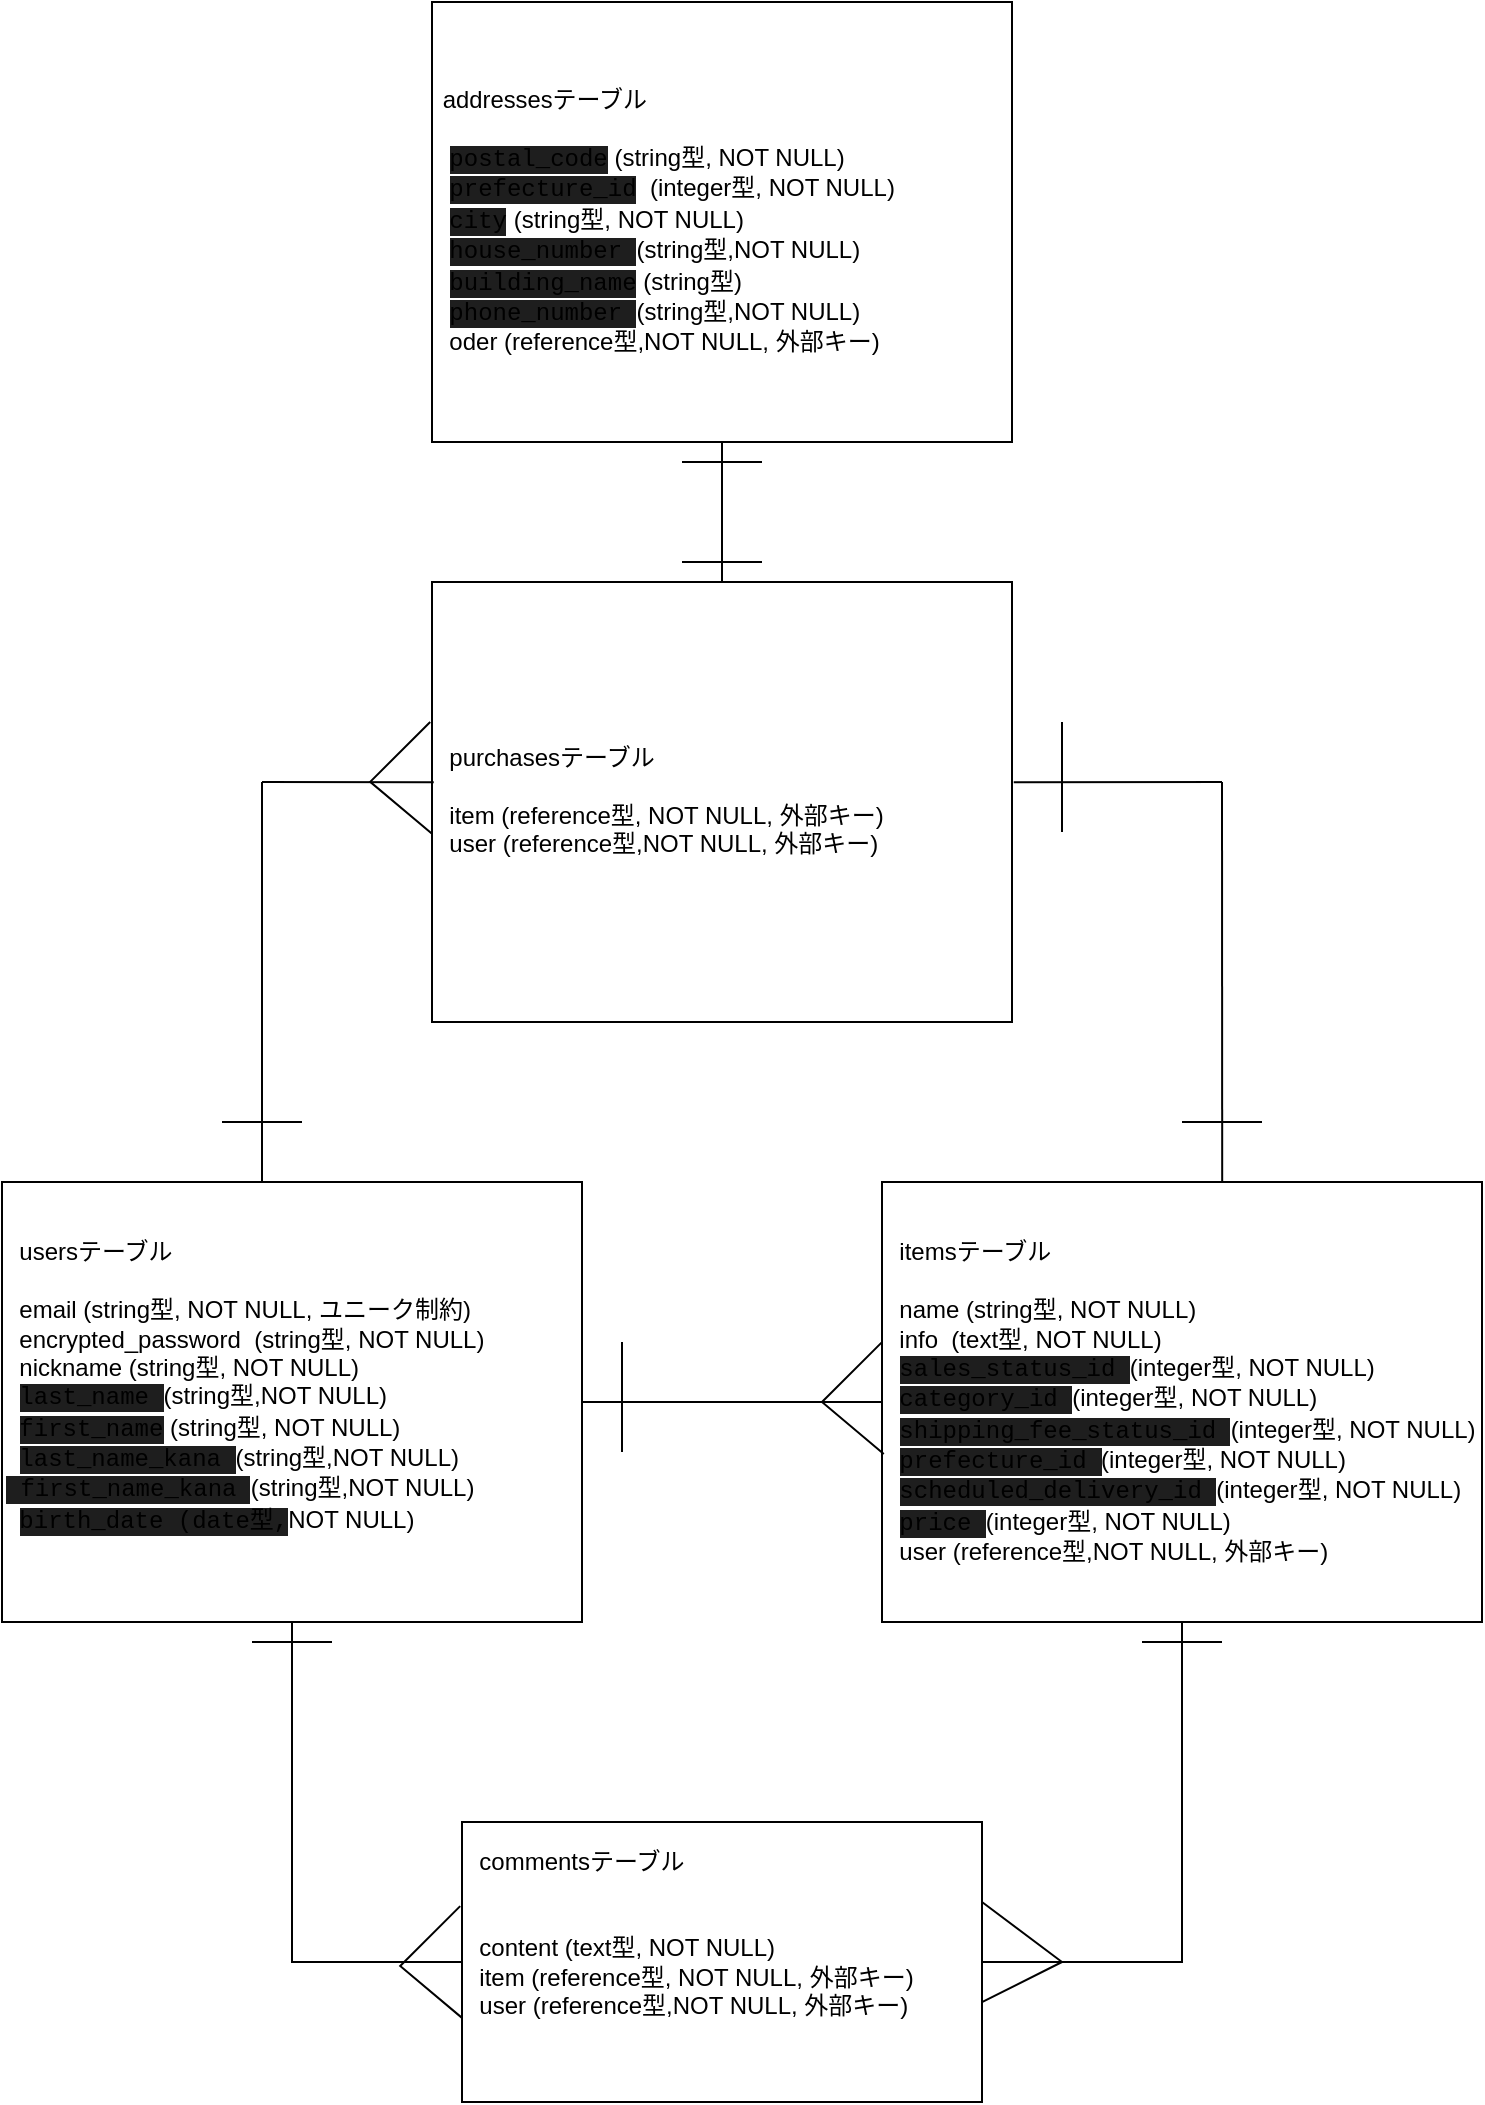 <mxfile>
    <diagram id="9FLPo9KnaYBnUHSvrETh" name="ページ1">
        <mxGraphModel dx="728" dy="557" grid="1" gridSize="10" guides="1" tooltips="1" connect="1" arrows="1" fold="1" page="1" pageScale="1" pageWidth="827" pageHeight="1169" math="0" shadow="0">
            <root>
                <mxCell id="0"/>
                <mxCell id="1" parent="0"/>
                <mxCell id="2" style="edgeStyle=none;html=1;exitX=1;exitY=0.5;exitDx=0;exitDy=0;fontSize=10;entryX=0;entryY=0.5;entryDx=0;entryDy=0;strokeColor=none;" parent="1" source="3" target="4" edge="1">
                    <mxGeometry relative="1" as="geometry">
                        <mxPoint x="500" y="740" as="targetPoint"/>
                    </mxGeometry>
                </mxCell>
                <mxCell id="3" value="&amp;nbsp; usersテーブル&lt;br&gt;&lt;br&gt;&amp;nbsp; email (string型, NOT NULL, ユニーク制約)&lt;br&gt;&amp;nbsp; encrypted_password&amp;nbsp; (string型, NOT NULL)&lt;br&gt;&amp;nbsp; nickname (string型, NOT NULL)&lt;br&gt;&amp;nbsp;&amp;nbsp;&lt;span style=&quot;background-color: rgb(30 , 30 , 30) ; font-family: &amp;#34;menlo&amp;#34; , &amp;#34;monaco&amp;#34; , &amp;#34;courier new&amp;#34; , monospace&quot;&gt;last_name&amp;nbsp;&lt;/span&gt;&lt;span&gt;(&lt;/span&gt;string&lt;span&gt;型,NOT NULL)&lt;/span&gt;&lt;br&gt;&amp;nbsp;&amp;nbsp;&lt;span style=&quot;background-color: rgb(30 , 30 , 30) ; font-family: &amp;#34;menlo&amp;#34; , &amp;#34;monaco&amp;#34; , &amp;#34;courier new&amp;#34; , monospace&quot;&gt;first_name&lt;/span&gt;&lt;span&gt;&amp;nbsp;(&lt;/span&gt;string&lt;span&gt;型, NOT NULL)&lt;/span&gt;&lt;br&gt;&amp;nbsp;&amp;nbsp;&lt;span style=&quot;background-color: rgb(30 , 30 , 30) ; font-family: &amp;#34;menlo&amp;#34; , &amp;#34;monaco&amp;#34; , &amp;#34;courier new&amp;#34; , monospace&quot;&gt;last_name_kana&amp;nbsp;&lt;/span&gt;&lt;span&gt;(&lt;/span&gt;string&lt;span&gt;型,NOT NULL)&lt;br&gt;&lt;/span&gt;&lt;span style=&quot;background-color: rgb(30 , 30 , 30) ; font-family: &amp;#34;menlo&amp;#34; , &amp;#34;monaco&amp;#34; , &amp;#34;courier new&amp;#34; , monospace&quot;&gt;&amp;nbsp;first_name_kana&amp;nbsp;&lt;/span&gt;&lt;span&gt;(&lt;/span&gt;string&lt;span&gt;型,NOT NULL)&lt;br&gt;&lt;/span&gt;&lt;span&gt;&amp;nbsp;&amp;nbsp;&lt;/span&gt;&lt;span style=&quot;background-color: rgb(30 , 30 , 30) ; font-family: &amp;#34;menlo&amp;#34; , &amp;#34;monaco&amp;#34; , &amp;#34;courier new&amp;#34; , monospace&quot;&gt;birth_date (date型,&lt;/span&gt;NOT NULL)&lt;br&gt;&lt;span style=&quot;background-color: rgb(30 , 30 , 30) ; color: rgb(212 , 212 , 212) ; font-family: &amp;#34;menlo&amp;#34; , &amp;#34;monaco&amp;#34; , &amp;#34;courier new&amp;#34; , monospace&quot;&gt;&lt;br&gt;&lt;/span&gt;" style="whiteSpace=wrap;html=1;align=left;" parent="1" vertex="1">
                    <mxGeometry x="100" y="590" width="290" height="220" as="geometry"/>
                </mxCell>
                <mxCell id="4" value="&amp;nbsp; itemsテーブル&lt;br&gt;&lt;br&gt;&amp;nbsp; name (string型, NOT NULL)&lt;br&gt;&amp;nbsp; info&amp;nbsp; (text型, NOT NULL)&lt;br&gt;&amp;nbsp;&amp;nbsp;&lt;span style=&quot;background-color: rgb(30 , 30 , 30) ; font-family: &amp;#34;menlo&amp;#34; , &amp;#34;monaco&amp;#34; , &amp;#34;courier new&amp;#34; , monospace&quot;&gt;sales_status_id&amp;nbsp;&lt;/span&gt;(integer型, NOT NULL)&lt;br&gt;&amp;nbsp; &lt;span style=&quot;background-color: rgb(30 , 30 , 30) ; font-family: &amp;#34;menlo&amp;#34; , &amp;#34;monaco&amp;#34; , &amp;#34;courier new&amp;#34; , monospace&quot;&gt;category_id&amp;nbsp;&lt;/span&gt;&lt;span&gt;(&lt;/span&gt;integer&lt;span&gt;型, NOT NULL)&lt;/span&gt;&lt;br&gt;&amp;nbsp;&amp;nbsp;&lt;span style=&quot;background-color: rgb(30 , 30 , 30) ; font-family: &amp;#34;menlo&amp;#34; , &amp;#34;monaco&amp;#34; , &amp;#34;courier new&amp;#34; , monospace&quot;&gt;shipping_fee_status_id&amp;nbsp;&lt;/span&gt;(integer型, NOT NULL)&lt;br&gt;&amp;nbsp;&amp;nbsp;&lt;span style=&quot;background-color: rgb(30 , 30 , 30) ; font-family: &amp;#34;menlo&amp;#34; , &amp;#34;monaco&amp;#34; , &amp;#34;courier new&amp;#34; , monospace&quot;&gt;prefecture_id&amp;nbsp;&lt;/span&gt;&lt;span&gt;(integer型, NOT NULL)&lt;/span&gt;&lt;br&gt;&amp;nbsp;&amp;nbsp;&lt;span style=&quot;background-color: rgb(30 , 30 , 30) ; font-family: &amp;#34;menlo&amp;#34; , &amp;#34;monaco&amp;#34; , &amp;#34;courier new&amp;#34; , monospace&quot;&gt;scheduled_delivery_id&amp;nbsp;&lt;/span&gt;&lt;span&gt;(&lt;/span&gt;integer&lt;span&gt;型, NOT NULL)&lt;/span&gt;&lt;br&gt;&amp;nbsp;&amp;nbsp;&lt;span style=&quot;background-color: rgb(30 , 30 , 30) ; font-family: &amp;#34;menlo&amp;#34; , &amp;#34;monaco&amp;#34; , &amp;#34;courier new&amp;#34; , monospace&quot;&gt;price&amp;nbsp;&lt;/span&gt;&lt;span&gt;(integer型, NOT NULL)&lt;br&gt;&amp;nbsp;&lt;/span&gt;&amp;nbsp;user (reference型,NOT NULL, 外部キー)" style="whiteSpace=wrap;html=1;align=left;" parent="1" vertex="1">
                    <mxGeometry x="540" y="590" width="300" height="220" as="geometry"/>
                </mxCell>
                <mxCell id="5" value="&amp;nbsp; commentsテーブル&lt;br&gt;&lt;br&gt;&amp;nbsp;&amp;nbsp;&lt;br&gt;&amp;nbsp; content (text型, NOT NULL)&lt;br&gt;&amp;nbsp; item (reference型, NOT NULL, 外部キー)&lt;br&gt;&amp;nbsp; user (reference型,NOT NULL, 外部キー)&lt;br&gt;&amp;nbsp;&amp;nbsp;&lt;br&gt;&amp;nbsp;&amp;nbsp;" style="whiteSpace=wrap;html=1;align=left;" parent="1" vertex="1">
                    <mxGeometry x="330" y="910" width="260" height="140" as="geometry"/>
                </mxCell>
                <mxCell id="6" value="" style="endArrow=none;html=1;fontSize=10;exitX=1;exitY=0.5;exitDx=0;exitDy=0;entryX=0;entryY=0.5;entryDx=0;entryDy=0;" parent="1" source="3" target="4" edge="1">
                    <mxGeometry width="50" height="50" relative="1" as="geometry">
                        <mxPoint x="440" y="830" as="sourcePoint"/>
                        <mxPoint x="490" y="780" as="targetPoint"/>
                    </mxGeometry>
                </mxCell>
                <mxCell id="7" value="" style="endArrow=none;html=1;fontSize=10;exitX=0.5;exitY=1;exitDx=0;exitDy=0;entryX=0;entryY=0.5;entryDx=0;entryDy=0;rounded=0;" parent="1" source="3" target="5" edge="1">
                    <mxGeometry width="50" height="50" relative="1" as="geometry">
                        <mxPoint x="440" y="830" as="sourcePoint"/>
                        <mxPoint x="490" y="780" as="targetPoint"/>
                        <Array as="points">
                            <mxPoint x="245" y="980"/>
                        </Array>
                    </mxGeometry>
                </mxCell>
                <mxCell id="8" value="" style="endArrow=none;html=1;rounded=0;fontSize=10;entryX=0.5;entryY=1;entryDx=0;entryDy=0;exitX=1;exitY=0.5;exitDx=0;exitDy=0;" parent="1" source="5" target="4" edge="1">
                    <mxGeometry width="50" height="50" relative="1" as="geometry">
                        <mxPoint x="440" y="830" as="sourcePoint"/>
                        <mxPoint x="490" y="780" as="targetPoint"/>
                        <Array as="points">
                            <mxPoint x="690" y="980"/>
                        </Array>
                    </mxGeometry>
                </mxCell>
                <mxCell id="9" value="" style="endArrow=none;html=1;rounded=0;fontSize=10;" parent="1" edge="1">
                    <mxGeometry width="50" height="50" relative="1" as="geometry">
                        <mxPoint x="410" y="725" as="sourcePoint"/>
                        <mxPoint x="410" y="670" as="targetPoint"/>
                        <Array as="points">
                            <mxPoint x="410" y="695"/>
                        </Array>
                    </mxGeometry>
                </mxCell>
                <mxCell id="10" value="" style="endArrow=none;html=1;rounded=0;fontSize=10;entryX=0;entryY=0.364;entryDx=0;entryDy=0;entryPerimeter=0;exitX=0.003;exitY=0.618;exitDx=0;exitDy=0;exitPerimeter=0;" parent="1" source="4" target="4" edge="1">
                    <mxGeometry width="50" height="50" relative="1" as="geometry">
                        <mxPoint x="520" y="730" as="sourcePoint"/>
                        <mxPoint x="530" y="670" as="targetPoint"/>
                        <Array as="points">
                            <mxPoint x="510" y="700"/>
                        </Array>
                    </mxGeometry>
                </mxCell>
                <mxCell id="11" value="" style="endArrow=none;html=1;rounded=0;fontSize=10;" parent="1" edge="1">
                    <mxGeometry width="50" height="50" relative="1" as="geometry">
                        <mxPoint x="225" y="820" as="sourcePoint"/>
                        <mxPoint x="265" y="820" as="targetPoint"/>
                        <Array as="points"/>
                    </mxGeometry>
                </mxCell>
                <mxCell id="12" value="" style="endArrow=none;html=1;rounded=0;fontSize=10;" parent="1" edge="1">
                    <mxGeometry width="50" height="50" relative="1" as="geometry">
                        <mxPoint x="670" y="820" as="sourcePoint"/>
                        <mxPoint x="710" y="820" as="targetPoint"/>
                        <Array as="points"/>
                    </mxGeometry>
                </mxCell>
                <mxCell id="13" value="" style="endArrow=none;html=1;rounded=0;fontSize=10;exitX=-0.008;exitY=0.643;exitDx=0;exitDy=0;exitPerimeter=0;" parent="1" edge="1">
                    <mxGeometry width="50" height="50" relative="1" as="geometry">
                        <mxPoint x="330" y="1000.02" as="sourcePoint"/>
                        <mxPoint x="330" y="950" as="targetPoint"/>
                    </mxGeometry>
                </mxCell>
                <mxCell id="14" value="" style="endArrow=none;html=1;rounded=0;fontSize=10;exitX=-0.008;exitY=0.643;exitDx=0;exitDy=0;exitPerimeter=0;" parent="1" edge="1">
                    <mxGeometry width="50" height="50" relative="1" as="geometry">
                        <mxPoint x="590" y="1000.02" as="sourcePoint"/>
                        <mxPoint x="590" y="950" as="targetPoint"/>
                        <Array as="points">
                            <mxPoint x="630" y="980"/>
                        </Array>
                    </mxGeometry>
                </mxCell>
                <mxCell id="18" value="" style="endArrow=none;html=1;rounded=0;fontSize=10;entryX=0;entryY=0.364;entryDx=0;entryDy=0;entryPerimeter=0;exitX=0.003;exitY=0.618;exitDx=0;exitDy=0;exitPerimeter=0;" parent="1" edge="1">
                    <mxGeometry width="50" height="50" relative="1" as="geometry">
                        <mxPoint x="330.0" y="1007.94" as="sourcePoint"/>
                        <mxPoint x="329.1" y="952.06" as="targetPoint"/>
                        <Array as="points">
                            <mxPoint x="299.1" y="981.98"/>
                        </Array>
                    </mxGeometry>
                </mxCell>
                <mxCell id="34" style="edgeStyle=none;html=1;exitX=0.5;exitY=0;exitDx=0;exitDy=0;entryX=0.5;entryY=1;entryDx=0;entryDy=0;fontColor=#F0F0F0;endArrow=none;endFill=0;" parent="1" source="21" target="32" edge="1">
                    <mxGeometry relative="1" as="geometry"/>
                </mxCell>
                <mxCell id="21" value="&amp;nbsp; purchasesテーブル&lt;br&gt;&lt;br&gt;&amp;nbsp; item (reference型, NOT NULL, 外部キー)&lt;br&gt;&amp;nbsp; user (reference型,NOT NULL, 外部キー)&lt;span style=&quot;background-color: rgb(30 , 30 , 30) ; color: rgb(212 , 212 , 212) ; font-family: &amp;#34;menlo&amp;#34; , &amp;#34;monaco&amp;#34; , &amp;#34;courier new&amp;#34; , monospace&quot;&gt;&lt;br&gt;&lt;/span&gt;" style="whiteSpace=wrap;html=1;align=left;" parent="1" vertex="1">
                    <mxGeometry x="315" y="290" width="290" height="220" as="geometry"/>
                </mxCell>
                <mxCell id="24" value="" style="endArrow=none;html=1;" parent="1" edge="1">
                    <mxGeometry width="50" height="50" relative="1" as="geometry">
                        <mxPoint x="230" y="590" as="sourcePoint"/>
                        <mxPoint x="230" y="390" as="targetPoint"/>
                    </mxGeometry>
                </mxCell>
                <mxCell id="25" value="" style="endArrow=none;html=1;entryX=0.003;entryY=0.455;entryDx=0;entryDy=0;entryPerimeter=0;" parent="1" target="21" edge="1">
                    <mxGeometry width="50" height="50" relative="1" as="geometry">
                        <mxPoint x="230" y="390" as="sourcePoint"/>
                        <mxPoint x="500" y="520" as="targetPoint"/>
                    </mxGeometry>
                </mxCell>
                <mxCell id="26" value="" style="endArrow=none;html=1;exitX=0.567;exitY=0;exitDx=0;exitDy=0;exitPerimeter=0;" parent="1" source="4" edge="1">
                    <mxGeometry width="50" height="50" relative="1" as="geometry">
                        <mxPoint x="450" y="570" as="sourcePoint"/>
                        <mxPoint x="710" y="390" as="targetPoint"/>
                    </mxGeometry>
                </mxCell>
                <mxCell id="27" value="" style="endArrow=none;html=1;entryX=1.003;entryY=0.455;entryDx=0;entryDy=0;entryPerimeter=0;" parent="1" target="21" edge="1">
                    <mxGeometry width="50" height="50" relative="1" as="geometry">
                        <mxPoint x="710" y="390" as="sourcePoint"/>
                        <mxPoint x="500" y="520" as="targetPoint"/>
                    </mxGeometry>
                </mxCell>
                <mxCell id="28" value="" style="endArrow=none;html=1;rounded=0;fontSize=10;" parent="1" edge="1">
                    <mxGeometry width="50" height="50" relative="1" as="geometry">
                        <mxPoint x="630" y="415" as="sourcePoint"/>
                        <mxPoint x="630" y="360" as="targetPoint"/>
                        <Array as="points">
                            <mxPoint x="630" y="385"/>
                        </Array>
                    </mxGeometry>
                </mxCell>
                <mxCell id="30" value="" style="endArrow=none;html=1;rounded=0;fontSize=10;" parent="1" edge="1">
                    <mxGeometry width="50" height="50" relative="1" as="geometry">
                        <mxPoint x="210" y="560" as="sourcePoint"/>
                        <mxPoint x="250" y="560" as="targetPoint"/>
                        <Array as="points"/>
                    </mxGeometry>
                </mxCell>
                <mxCell id="31" value="" style="endArrow=none;html=1;rounded=0;fontSize=10;" parent="1" edge="1">
                    <mxGeometry width="50" height="50" relative="1" as="geometry">
                        <mxPoint x="690" y="560" as="sourcePoint"/>
                        <mxPoint x="730" y="560" as="targetPoint"/>
                        <Array as="points"/>
                    </mxGeometry>
                </mxCell>
                <mxCell id="32" value="&amp;nbsp;a&lt;span style=&quot;background-color: transparent ; font-family: , , &amp;#34;sf mono&amp;#34; , &amp;#34;menlo&amp;#34; , &amp;#34;consolas&amp;#34; , &amp;#34;liberation mono&amp;#34; , monospace ; font-size: 11.9px&quot;&gt;ddresses&lt;/span&gt;&lt;span&gt;テーブル&lt;/span&gt;&lt;br&gt;&lt;br&gt;&amp;nbsp;&amp;nbsp;&lt;span style=&quot;background-color: rgb(30 , 30 , 30) ; font-family: &amp;#34;menlo&amp;#34; , &amp;#34;monaco&amp;#34; , &amp;#34;courier new&amp;#34; , monospace&quot;&gt;postal_code&lt;/span&gt;&amp;nbsp;(string型, NOT NULL)&lt;br&gt;&amp;nbsp;&amp;nbsp;&lt;span style=&quot;font-family: &amp;#34;menlo&amp;#34; , &amp;#34;monaco&amp;#34; , &amp;#34;courier new&amp;#34; , monospace ; background-color: rgb(30 , 30 , 30)&quot;&gt;prefecture_id&lt;/span&gt;&amp;nbsp; (integer型, NOT NULL)&lt;br&gt;&amp;nbsp;&amp;nbsp;&lt;span style=&quot;background-color: rgb(30 , 30 , 30) ; font-family: &amp;#34;menlo&amp;#34; , &amp;#34;monaco&amp;#34; , &amp;#34;courier new&amp;#34; , monospace&quot;&gt;city&lt;/span&gt;&amp;nbsp;(string型, NOT NULL)&lt;br&gt;&amp;nbsp;&amp;nbsp;&lt;span style=&quot;background-color: rgb(30 , 30 , 30) ; font-family: &amp;#34;menlo&amp;#34; , &amp;#34;monaco&amp;#34; , &amp;#34;courier new&amp;#34; , monospace&quot;&gt;house_number&lt;/span&gt;&lt;span style=&quot;background-color: rgb(30 , 30 , 30) ; font-family: &amp;#34;menlo&amp;#34; , &amp;#34;monaco&amp;#34; , &amp;#34;courier new&amp;#34; , monospace&quot;&gt;&amp;nbsp;&lt;/span&gt;(string型,NOT NULL)&lt;br&gt;&amp;nbsp;&amp;nbsp;&lt;span style=&quot;background-color: rgb(30 , 30 , 30) ; font-family: &amp;#34;menlo&amp;#34; , &amp;#34;monaco&amp;#34; , &amp;#34;courier new&amp;#34; , monospace&quot;&gt;building_name&lt;/span&gt;&amp;nbsp;(string型)&lt;br&gt;&amp;nbsp;&amp;nbsp;&lt;span style=&quot;background-color: rgb(30 , 30 , 30) ; font-family: &amp;#34;menlo&amp;#34; , &amp;#34;monaco&amp;#34; , &amp;#34;courier new&amp;#34; , monospace&quot;&gt;phone_number&lt;/span&gt;&lt;span style=&quot;background-color: rgb(30 , 30 , 30) ; font-family: &amp;#34;menlo&amp;#34; , &amp;#34;monaco&amp;#34; , &amp;#34;courier new&amp;#34; , monospace&quot;&gt;&amp;nbsp;&lt;/span&gt;(string型,NOT NULL)&lt;br&gt;&amp;nbsp; oder (reference型,NOT NULL, 外部キー)&lt;span style=&quot;background-color: rgb(30 , 30 , 30) ; color: rgb(212 , 212 , 212) ; font-family: &amp;#34;menlo&amp;#34; , &amp;#34;monaco&amp;#34; , &amp;#34;courier new&amp;#34; , monospace&quot;&gt;&lt;br&gt;&lt;/span&gt;" style="whiteSpace=wrap;html=1;align=left;" parent="1" vertex="1">
                    <mxGeometry x="315" width="290" height="220" as="geometry"/>
                </mxCell>
                <mxCell id="35" value="" style="endArrow=none;html=1;rounded=0;fontSize=10;" parent="1" edge="1">
                    <mxGeometry width="50" height="50" relative="1" as="geometry">
                        <mxPoint x="440" y="280" as="sourcePoint"/>
                        <mxPoint x="480" y="280" as="targetPoint"/>
                        <Array as="points"/>
                    </mxGeometry>
                </mxCell>
                <mxCell id="36" value="" style="endArrow=none;html=1;rounded=0;fontSize=10;" parent="1" edge="1">
                    <mxGeometry width="50" height="50" relative="1" as="geometry">
                        <mxPoint x="440" y="230" as="sourcePoint"/>
                        <mxPoint x="480" y="230" as="targetPoint"/>
                        <Array as="points"/>
                    </mxGeometry>
                </mxCell>
                <mxCell id="38" value="" style="endArrow=none;html=1;rounded=0;fontSize=10;entryX=0;entryY=0.364;entryDx=0;entryDy=0;entryPerimeter=0;exitX=0.003;exitY=0.618;exitDx=0;exitDy=0;exitPerimeter=0;" edge="1" parent="1">
                    <mxGeometry width="50" height="50" relative="1" as="geometry">
                        <mxPoint x="315.0" y="415.88" as="sourcePoint"/>
                        <mxPoint x="314.1" y="360.0" as="targetPoint"/>
                        <Array as="points">
                            <mxPoint x="284.1" y="389.92"/>
                        </Array>
                    </mxGeometry>
                </mxCell>
            </root>
        </mxGraphModel>
    </diagram>
</mxfile>